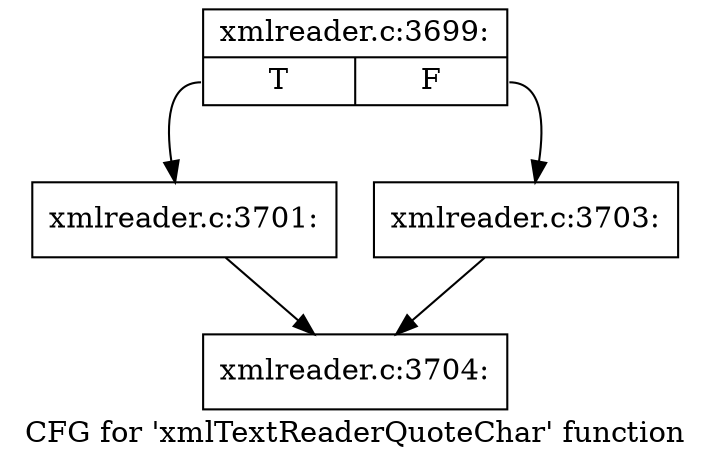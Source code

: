 digraph "CFG for 'xmlTextReaderQuoteChar' function" {
	label="CFG for 'xmlTextReaderQuoteChar' function";

	Node0x55e4494157b0 [shape=record,label="{xmlreader.c:3699:|{<s0>T|<s1>F}}"];
	Node0x55e4494157b0:s0 -> Node0x55e449416720;
	Node0x55e4494157b0:s1 -> Node0x55e449415cb0;
	Node0x55e449416720 [shape=record,label="{xmlreader.c:3701:}"];
	Node0x55e449416720 -> Node0x55e4494159a0;
	Node0x55e449415cb0 [shape=record,label="{xmlreader.c:3703:}"];
	Node0x55e449415cb0 -> Node0x55e4494159a0;
	Node0x55e4494159a0 [shape=record,label="{xmlreader.c:3704:}"];
}
